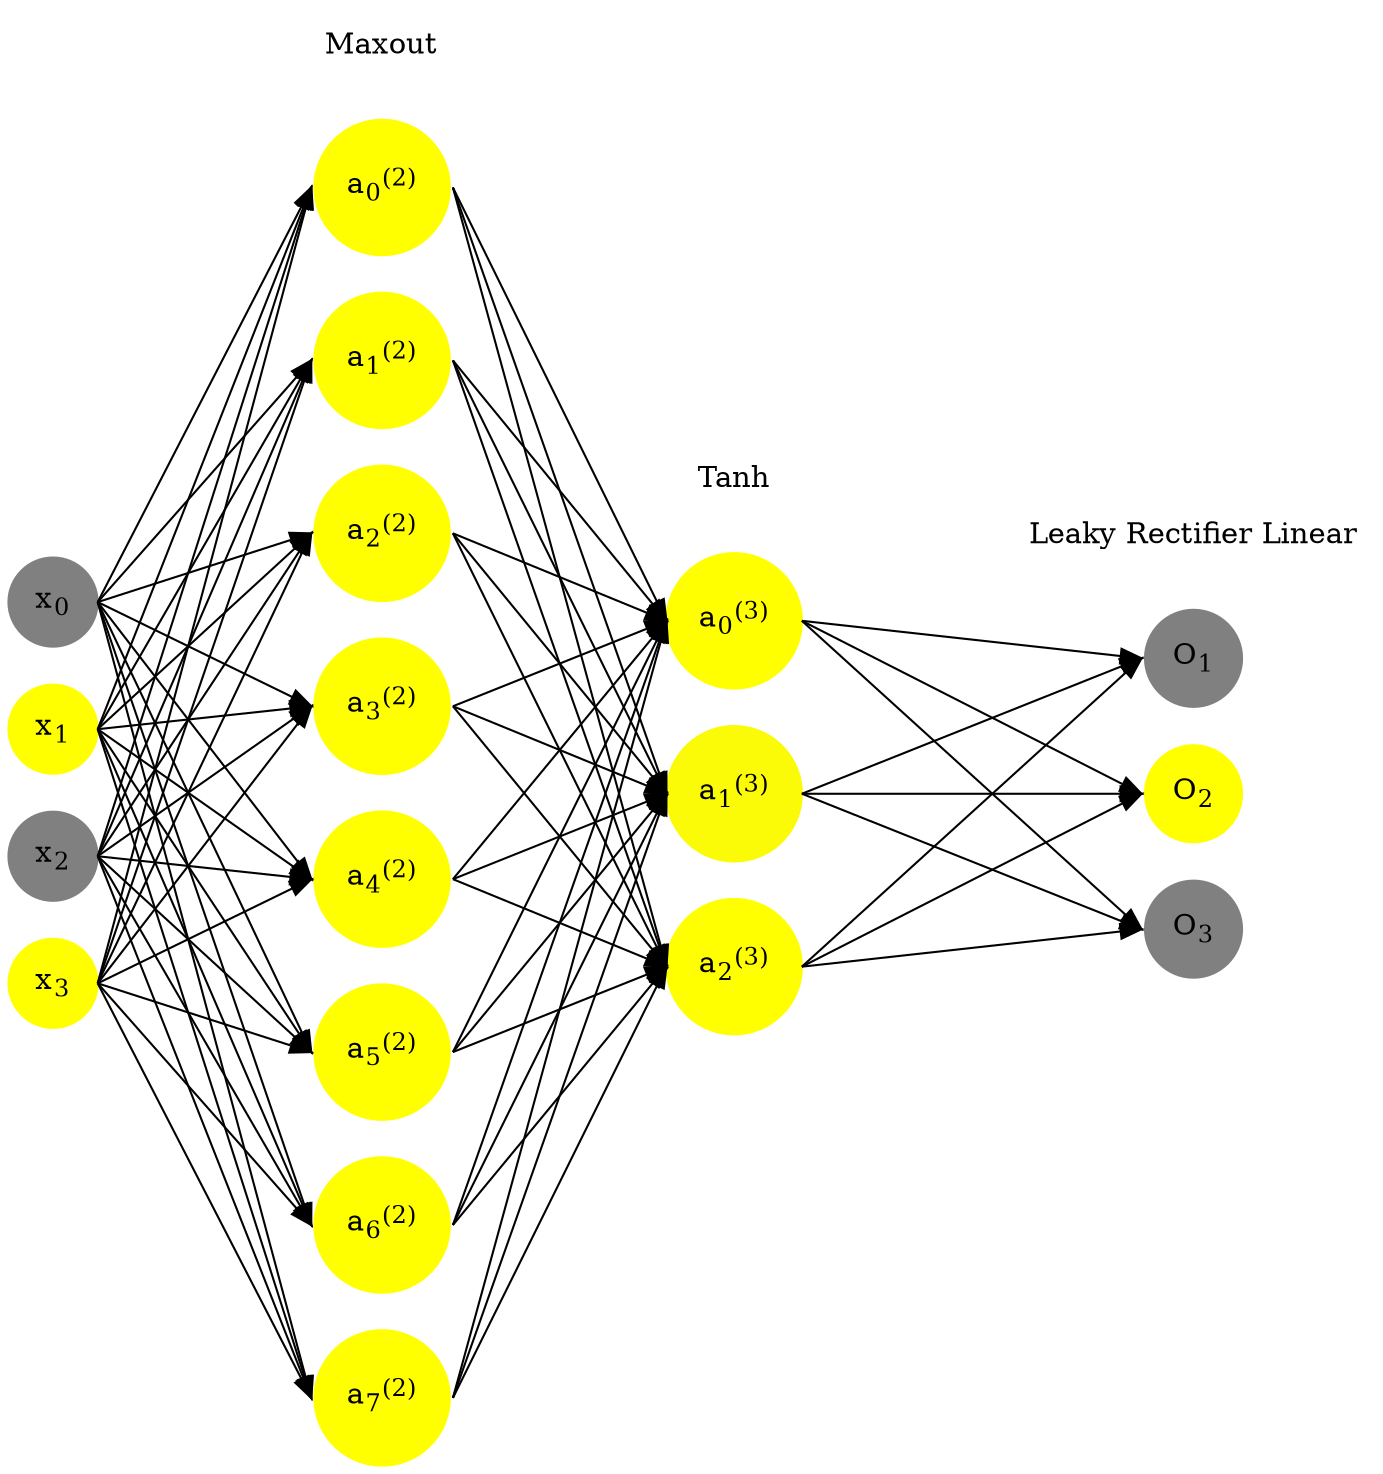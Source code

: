 digraph G {
	rankdir = LR;
	splines=false;
	edge[style=invis];
	ranksep= 1.4;
	{
	node [shape=circle, color="0.1667, 0.0, 0.5", style=filled, fillcolor="0.1667, 0.0, 0.5"];
	x0 [label=<x<sub>0</sub>>];
	}
	{
	node [shape=circle, color="0.1667, 1.0, 1.0", style=filled, fillcolor="0.1667, 1.0, 1.0"];
	x1 [label=<x<sub>1</sub>>];
	}
	{
	node [shape=circle, color="0.1667, 0.0, 0.5", style=filled, fillcolor="0.1667, 0.0, 0.5"];
	x2 [label=<x<sub>2</sub>>];
	}
	{
	node [shape=circle, color="0.1667, 1.0, 1.0", style=filled, fillcolor="0.1667, 1.0, 1.0"];
	x3 [label=<x<sub>3</sub>>];
	}
	{
	node [shape=circle, color="0.1667, 1.156227, 1.078113", style=filled, fillcolor="0.1667, 1.156227, 1.078113"];
	a02 [label=<a<sub>0</sub><sup>(2)</sup>>];
	}
	{
	node [shape=circle, color="0.1667, 1.156227, 1.078113", style=filled, fillcolor="0.1667, 1.156227, 1.078113"];
	a12 [label=<a<sub>1</sub><sup>(2)</sup>>];
	}
	{
	node [shape=circle, color="0.1667, 1.156227, 1.078113", style=filled, fillcolor="0.1667, 1.156227, 1.078113"];
	a22 [label=<a<sub>2</sub><sup>(2)</sup>>];
	}
	{
	node [shape=circle, color="0.1667, 1.156227, 1.078113", style=filled, fillcolor="0.1667, 1.156227, 1.078113"];
	a32 [label=<a<sub>3</sub><sup>(2)</sup>>];
	}
	{
	node [shape=circle, color="0.1667, 1.156227, 1.078113", style=filled, fillcolor="0.1667, 1.156227, 1.078113"];
	a42 [label=<a<sub>4</sub><sup>(2)</sup>>];
	}
	{
	node [shape=circle, color="0.1667, 1.156227, 1.078113", style=filled, fillcolor="0.1667, 1.156227, 1.078113"];
	a52 [label=<a<sub>5</sub><sup>(2)</sup>>];
	}
	{
	node [shape=circle, color="0.1667, 1.156227, 1.078113", style=filled, fillcolor="0.1667, 1.156227, 1.078113"];
	a62 [label=<a<sub>6</sub><sup>(2)</sup>>];
	}
	{
	node [shape=circle, color="0.1667, 1.156227, 1.078113", style=filled, fillcolor="0.1667, 1.156227, 1.078113"];
	a72 [label=<a<sub>7</sub><sup>(2)</sup>>];
	}
	{
	node [shape=circle, color="0.1667, 1.000000, 1.000000", style=filled, fillcolor="0.1667, 1.000000, 1.000000"];
	a03 [label=<a<sub>0</sub><sup>(3)</sup>>];
	}
	{
	node [shape=circle, color="0.1667, 0.966710, 0.983355", style=filled, fillcolor="0.1667, 0.966710, 0.983355"];
	a13 [label=<a<sub>1</sub><sup>(3)</sup>>];
	}
	{
	node [shape=circle, color="0.1667, 0.999977, 0.999988", style=filled, fillcolor="0.1667, 0.999977, 0.999988"];
	a23 [label=<a<sub>2</sub><sup>(3)</sup>>];
	}
	{
	node [shape=circle, color="0.1667, 0.0, 0.5", style=filled, fillcolor="0.1667, 0.0, 0.5"];
	O1 [label=<O<sub>1</sub>>];
	}
	{
	node [shape=circle, color="0.1667, 1.0, 1.0", style=filled, fillcolor="0.1667, 1.0, 1.0"];
	O2 [label=<O<sub>2</sub>>];
	}
	{
	node [shape=circle, color="0.1667, 0.0, 0.5", style=filled, fillcolor="0.1667, 0.0, 0.5"];
	O3 [label=<O<sub>3</sub>>];
	}
	{
	rank=same;
	x0->x1->x2->x3;
	}
	{
	rank=same;
	a02->a12->a22->a32->a42->a52->a62->a72;
	}
	{
	rank=same;
	a03->a13->a23;
	}
	{
	rank=same;
	O1->O2->O3;
	}
	l1 [shape=plaintext,label="Maxout"];
	l1->a02;
	{rank=same; l1;a02};
	l2 [shape=plaintext,label="Tanh"];
	l2->a03;
	{rank=same; l2;a03};
	l3 [shape=plaintext,label="Leaky Rectifier Linear"];
	l3->O1;
	{rank=same; l3;O1};
edge[style=solid, tailport=e, headport=w];
	{x0;x1;x2;x3} -> {a02;a12;a22;a32;a42;a52;a62;a72};
	{a02;a12;a22;a32;a42;a52;a62;a72} -> {a03;a13;a23};
	{a03;a13;a23} -> {O1,O2,O3};
}
